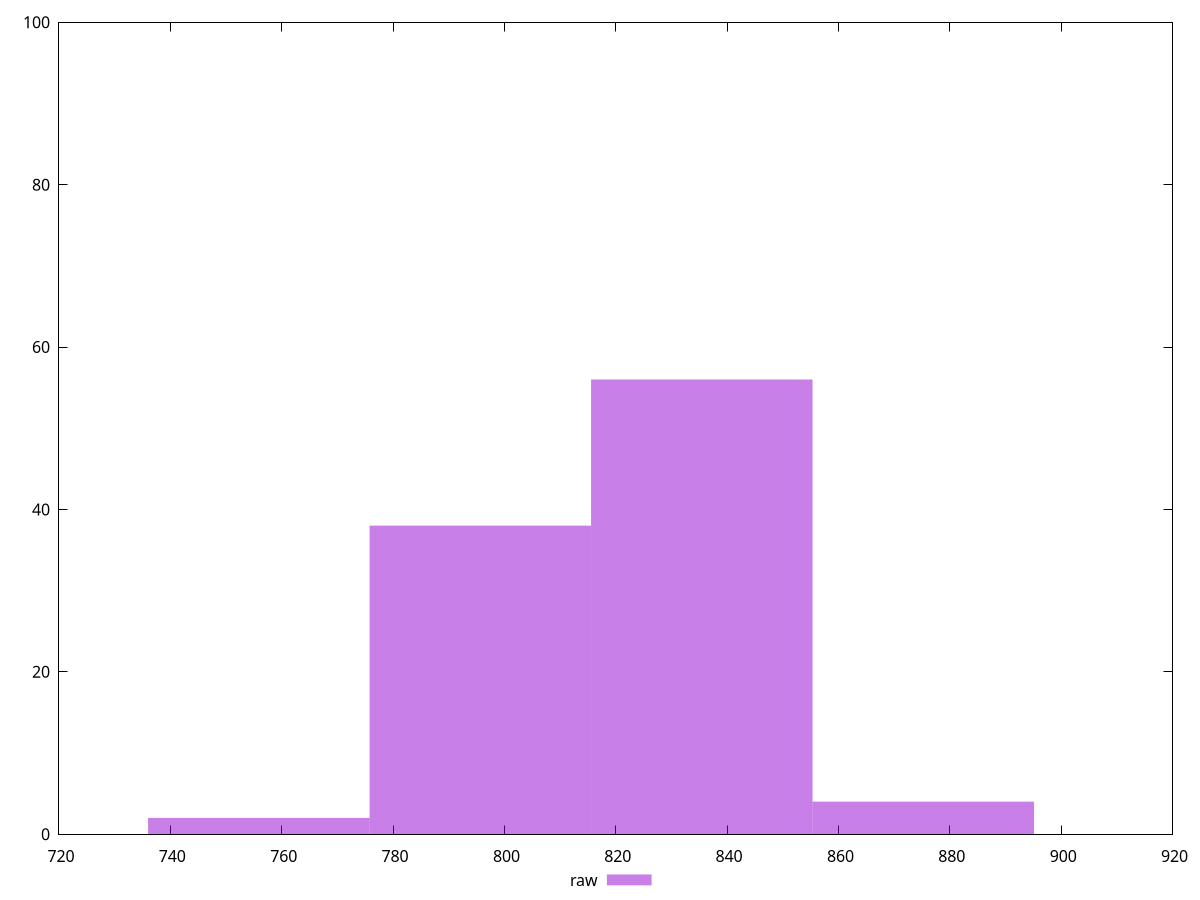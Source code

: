 reset
set terminal svg size 640, 490 enhanced background rgb 'white'
set output "report_00007_2020-12-11T15:55:29.892Z/mainthread-work-breakdown/samples/pages+cached+noexternal/raw/histogram.svg"

$raw <<EOF
795.6739005628639 38
835.457595591007 56
755.8902055347206 2
875.2412906191503 4
EOF

set key outside below
set boxwidth 39.78369502814319
set yrange [0:100]
set style fill transparent solid 0.5 noborder

plot \
  $raw title "raw" with boxes, \


reset